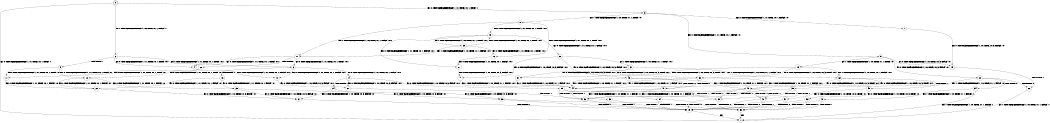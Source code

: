digraph BCG {
size = "7, 10.5";
center = TRUE;
node [shape = circle];
0 [peripheries = 2];
0 -> 1 [label = "EX !0 !ATOMIC_EXCH_BRANCH (1, +1, TRUE, +0, 1, TRUE) !::"];
0 -> 2 [label = "EX !1 !ATOMIC_EXCH_BRANCH (1, +0, TRUE, +1, 1, FALSE) !::"];
0 -> 3 [label = "EX !0 !ATOMIC_EXCH_BRANCH (1, +1, TRUE, +0, 1, TRUE) !::"];
2 -> 4 [label = "EX !0 !ATOMIC_EXCH_BRANCH (1, +1, TRUE, +0, 1, TRUE) !:0:1:"];
2 -> 5 [label = "TERMINATE !1"];
2 -> 6 [label = "EX !0 !ATOMIC_EXCH_BRANCH (1, +1, TRUE, +0, 1, TRUE) !:0:1:"];
3 -> 7 [label = "EX !0 !ATOMIC_EXCH_BRANCH (1, +1, TRUE, +0, 1, FALSE) !:0:"];
3 -> 8 [label = "EX !1 !ATOMIC_EXCH_BRANCH (1, +0, TRUE, +1, 1, TRUE) !:0:"];
3 -> 9 [label = "EX !0 !ATOMIC_EXCH_BRANCH (1, +1, TRUE, +0, 1, FALSE) !:0:"];
4 -> 10 [label = "EX !0 !ATOMIC_EXCH_BRANCH (1, +1, TRUE, +0, 1, FALSE) !:0:1:"];
5 -> 11 [label = "EX !0 !ATOMIC_EXCH_BRANCH (1, +1, TRUE, +0, 1, TRUE) !:0:"];
5 -> 12 [label = "EX !0 !ATOMIC_EXCH_BRANCH (1, +1, TRUE, +0, 1, TRUE) !:0:"];
6 -> 10 [label = "EX !0 !ATOMIC_EXCH_BRANCH (1, +1, TRUE, +0, 1, FALSE) !:0:1:"];
6 -> 13 [label = "TERMINATE !1"];
6 -> 14 [label = "EX !0 !ATOMIC_EXCH_BRANCH (1, +1, TRUE, +0, 1, FALSE) !:0:1:"];
7 -> 15 [label = "EX !0 !ATOMIC_EXCH_BRANCH (1, +0, TRUE, +0, 3, FALSE) !:0:"];
8 -> 16 [label = "EX !0 !ATOMIC_EXCH_BRANCH (1, +1, TRUE, +0, 1, TRUE) !:0:1:"];
8 -> 17 [label = "EX !1 !ATOMIC_EXCH_BRANCH (1, +0, TRUE, +1, 1, FALSE) !:0:1:"];
8 -> 18 [label = "EX !0 !ATOMIC_EXCH_BRANCH (1, +1, TRUE, +0, 1, TRUE) !:0:1:"];
9 -> 15 [label = "EX !0 !ATOMIC_EXCH_BRANCH (1, +0, TRUE, +0, 3, FALSE) !:0:"];
9 -> 19 [label = "EX !1 !ATOMIC_EXCH_BRANCH (1, +0, TRUE, +1, 1, TRUE) !:0:"];
9 -> 20 [label = "EX !0 !ATOMIC_EXCH_BRANCH (1, +0, TRUE, +0, 3, FALSE) !:0:"];
10 -> 21 [label = "EX !0 !ATOMIC_EXCH_BRANCH (1, +0, TRUE, +0, 3, FALSE) !:0:1:"];
11 -> 22 [label = "EX !0 !ATOMIC_EXCH_BRANCH (1, +1, TRUE, +0, 1, FALSE) !:0:"];
12 -> 22 [label = "EX !0 !ATOMIC_EXCH_BRANCH (1, +1, TRUE, +0, 1, FALSE) !:0:"];
12 -> 23 [label = "EX !0 !ATOMIC_EXCH_BRANCH (1, +1, TRUE, +0, 1, FALSE) !:0:"];
13 -> 22 [label = "EX !0 !ATOMIC_EXCH_BRANCH (1, +1, TRUE, +0, 1, FALSE) !:0:"];
13 -> 23 [label = "EX !0 !ATOMIC_EXCH_BRANCH (1, +1, TRUE, +0, 1, FALSE) !:0:"];
14 -> 21 [label = "EX !0 !ATOMIC_EXCH_BRANCH (1, +0, TRUE, +0, 3, FALSE) !:0:1:"];
14 -> 24 [label = "TERMINATE !1"];
14 -> 25 [label = "EX !0 !ATOMIC_EXCH_BRANCH (1, +0, TRUE, +0, 3, FALSE) !:0:1:"];
15 -> 26 [label = "TERMINATE !0"];
16 -> 27 [label = "EX !0 !ATOMIC_EXCH_BRANCH (1, +1, TRUE, +0, 1, FALSE) !:0:1:"];
17 -> 4 [label = "EX !0 !ATOMIC_EXCH_BRANCH (1, +1, TRUE, +0, 1, TRUE) !:0:1:"];
17 -> 28 [label = "TERMINATE !1"];
17 -> 6 [label = "EX !0 !ATOMIC_EXCH_BRANCH (1, +1, TRUE, +0, 1, TRUE) !:0:1:"];
18 -> 27 [label = "EX !0 !ATOMIC_EXCH_BRANCH (1, +1, TRUE, +0, 1, FALSE) !:0:1:"];
18 -> 29 [label = "EX !1 !ATOMIC_EXCH_BRANCH (1, +0, TRUE, +1, 1, TRUE) !:0:1:"];
18 -> 30 [label = "EX !0 !ATOMIC_EXCH_BRANCH (1, +1, TRUE, +0, 1, FALSE) !:0:1:"];
19 -> 31 [label = "EX !0 !ATOMIC_EXCH_BRANCH (1, +0, TRUE, +0, 3, TRUE) !:0:1:"];
19 -> 32 [label = "EX !1 !ATOMIC_EXCH_BRANCH (1, +0, TRUE, +1, 1, FALSE) !:0:1:"];
19 -> 33 [label = "EX !0 !ATOMIC_EXCH_BRANCH (1, +0, TRUE, +0, 3, TRUE) !:0:1:"];
20 -> 26 [label = "TERMINATE !0"];
20 -> 34 [label = "TERMINATE !0"];
20 -> 35 [label = "EX !1 !ATOMIC_EXCH_BRANCH (1, +0, TRUE, +1, 1, FALSE) !:0:"];
21 -> 36 [label = "TERMINATE !0"];
22 -> 37 [label = "EX !0 !ATOMIC_EXCH_BRANCH (1, +0, TRUE, +0, 3, FALSE) !:0:"];
23 -> 37 [label = "EX !0 !ATOMIC_EXCH_BRANCH (1, +0, TRUE, +0, 3, FALSE) !:0:"];
23 -> 38 [label = "EX !0 !ATOMIC_EXCH_BRANCH (1, +0, TRUE, +0, 3, FALSE) !:0:"];
24 -> 37 [label = "EX !0 !ATOMIC_EXCH_BRANCH (1, +0, TRUE, +0, 3, FALSE) !:0:"];
24 -> 38 [label = "EX !0 !ATOMIC_EXCH_BRANCH (1, +0, TRUE, +0, 3, FALSE) !:0:"];
25 -> 36 [label = "TERMINATE !0"];
25 -> 39 [label = "TERMINATE !1"];
25 -> 40 [label = "TERMINATE !0"];
26 -> 1 [label = "EX !1 !ATOMIC_EXCH_BRANCH (1, +0, TRUE, +1, 1, FALSE) !::"];
27 -> 41 [label = "EX !0 !ATOMIC_EXCH_BRANCH (1, +0, TRUE, +0, 3, FALSE) !:0:1:"];
28 -> 11 [label = "EX !0 !ATOMIC_EXCH_BRANCH (1, +1, TRUE, +0, 1, TRUE) !:0:"];
28 -> 12 [label = "EX !0 !ATOMIC_EXCH_BRANCH (1, +1, TRUE, +0, 1, TRUE) !:0:"];
29 -> 16 [label = "EX !0 !ATOMIC_EXCH_BRANCH (1, +1, TRUE, +0, 1, TRUE) !:0:1:"];
29 -> 17 [label = "EX !1 !ATOMIC_EXCH_BRANCH (1, +0, TRUE, +1, 1, FALSE) !:0:1:"];
29 -> 18 [label = "EX !0 !ATOMIC_EXCH_BRANCH (1, +1, TRUE, +0, 1, TRUE) !:0:1:"];
30 -> 41 [label = "EX !0 !ATOMIC_EXCH_BRANCH (1, +0, TRUE, +0, 3, FALSE) !:0:1:"];
30 -> 42 [label = "EX !1 !ATOMIC_EXCH_BRANCH (1, +0, TRUE, +1, 1, TRUE) !:0:1:"];
30 -> 43 [label = "EX !0 !ATOMIC_EXCH_BRANCH (1, +0, TRUE, +0, 3, FALSE) !:0:1:"];
31 -> 44 [label = "EX !1 !ATOMIC_EXCH_BRANCH (1, +0, TRUE, +1, 1, FALSE) !:0:1:"];
32 -> 44 [label = "EX !0 !ATOMIC_EXCH_BRANCH (1, +0, TRUE, +0, 3, TRUE) !:0:1:"];
32 -> 45 [label = "TERMINATE !1"];
32 -> 46 [label = "EX !0 !ATOMIC_EXCH_BRANCH (1, +0, TRUE, +0, 3, TRUE) !:0:1:"];
33 -> 44 [label = "EX !1 !ATOMIC_EXCH_BRANCH (1, +0, TRUE, +1, 1, FALSE) !:0:1:"];
33 -> 47 [label = "TERMINATE !0"];
33 -> 46 [label = "EX !1 !ATOMIC_EXCH_BRANCH (1, +0, TRUE, +1, 1, FALSE) !:0:1:"];
34 -> 1 [label = "EX !1 !ATOMIC_EXCH_BRANCH (1, +0, TRUE, +1, 1, FALSE) !::"];
34 -> 48 [label = "EX !1 !ATOMIC_EXCH_BRANCH (1, +0, TRUE, +1, 1, FALSE) !::"];
35 -> 36 [label = "TERMINATE !0"];
35 -> 39 [label = "TERMINATE !1"];
35 -> 40 [label = "TERMINATE !0"];
36 -> 49 [label = "TERMINATE !1"];
37 -> 49 [label = "TERMINATE !0"];
38 -> 49 [label = "TERMINATE !0"];
38 -> 50 [label = "TERMINATE !0"];
39 -> 49 [label = "TERMINATE !0"];
39 -> 50 [label = "TERMINATE !0"];
40 -> 49 [label = "TERMINATE !1"];
40 -> 50 [label = "TERMINATE !1"];
41 -> 44 [label = "EX !1 !ATOMIC_EXCH_BRANCH (1, +0, TRUE, +1, 1, FALSE) !:0:1:"];
42 -> 31 [label = "EX !0 !ATOMIC_EXCH_BRANCH (1, +0, TRUE, +0, 3, TRUE) !:0:1:"];
42 -> 32 [label = "EX !1 !ATOMIC_EXCH_BRANCH (1, +0, TRUE, +1, 1, FALSE) !:0:1:"];
42 -> 33 [label = "EX !0 !ATOMIC_EXCH_BRANCH (1, +0, TRUE, +0, 3, TRUE) !:0:1:"];
43 -> 44 [label = "EX !1 !ATOMIC_EXCH_BRANCH (1, +0, TRUE, +1, 1, FALSE) !:0:1:"];
43 -> 47 [label = "TERMINATE !0"];
43 -> 46 [label = "EX !1 !ATOMIC_EXCH_BRANCH (1, +0, TRUE, +1, 1, FALSE) !:0:1:"];
44 -> 36 [label = "TERMINATE !0"];
45 -> 51 [label = "EX !0 !ATOMIC_EXCH_BRANCH (1, +0, TRUE, +0, 3, TRUE) !:0:"];
45 -> 52 [label = "EX !0 !ATOMIC_EXCH_BRANCH (1, +0, TRUE, +0, 3, TRUE) !:0:"];
46 -> 36 [label = "TERMINATE !0"];
46 -> 39 [label = "TERMINATE !1"];
46 -> 40 [label = "TERMINATE !0"];
47 -> 53 [label = "EX !1 !ATOMIC_EXCH_BRANCH (1, +0, TRUE, +1, 1, FALSE) !:1:"];
47 -> 54 [label = "EX !1 !ATOMIC_EXCH_BRANCH (1, +0, TRUE, +1, 1, FALSE) !:1:"];
48 -> 49 [label = "TERMINATE !1"];
48 -> 50 [label = "TERMINATE !1"];
49 -> 1 [label = "exit"];
50 -> 1 [label = "exit"];
51 -> 49 [label = "TERMINATE !0"];
52 -> 49 [label = "TERMINATE !0"];
52 -> 50 [label = "TERMINATE !0"];
53 -> 49 [label = "TERMINATE !1"];
54 -> 49 [label = "TERMINATE !1"];
54 -> 50 [label = "TERMINATE !1"];
}
